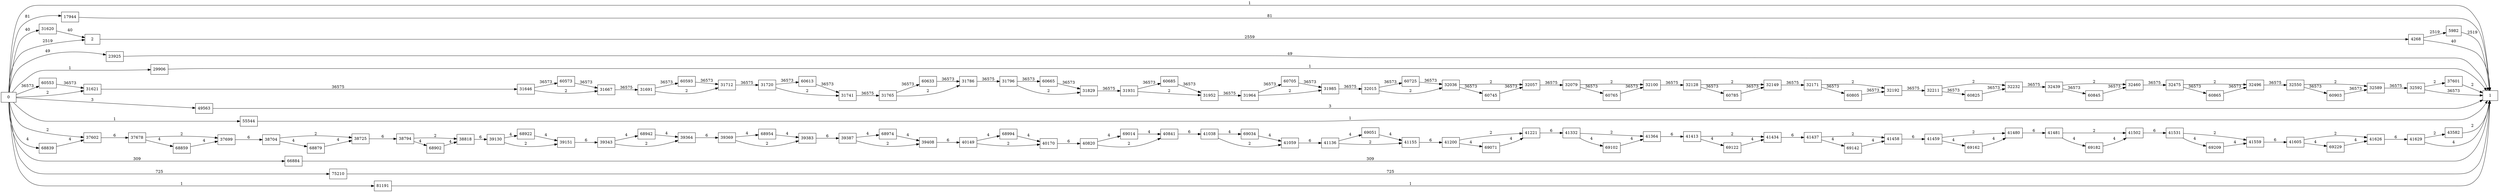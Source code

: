 digraph {
	graph [rankdir=LR]
	node [shape=rectangle]
	2 -> 4268 [label=2559]
	4268 -> 1 [label=40]
	4268 -> 5982 [label=2519]
	5982 -> 1 [label=2519]
	17944 -> 1 [label=81]
	23925 -> 1 [label=49]
	29906 -> 1 [label=1]
	31620 -> 2 [label=40]
	31621 -> 31646 [label=36575]
	31646 -> 31667 [label=2]
	31646 -> 60573 [label=36573]
	31667 -> 31691 [label=36575]
	31691 -> 31712 [label=2]
	31691 -> 60593 [label=36573]
	31712 -> 31720 [label=36575]
	31720 -> 31741 [label=2]
	31720 -> 60613 [label=36573]
	31741 -> 31765 [label=36575]
	31765 -> 31786 [label=2]
	31765 -> 60633 [label=36573]
	31786 -> 31796 [label=36575]
	31796 -> 31829 [label=2]
	31796 -> 60665 [label=36573]
	31829 -> 31931 [label=36575]
	31931 -> 31952 [label=2]
	31931 -> 60685 [label=36573]
	31952 -> 31964 [label=36575]
	31964 -> 31985 [label=2]
	31964 -> 60705 [label=36573]
	31985 -> 32015 [label=36575]
	32015 -> 32036 [label=2]
	32015 -> 60725 [label=36573]
	32036 -> 32057 [label=2]
	32036 -> 60745 [label=36573]
	32057 -> 32079 [label=36575]
	32079 -> 32100 [label=2]
	32079 -> 60765 [label=36573]
	32100 -> 32128 [label=36575]
	32128 -> 32149 [label=2]
	32128 -> 60785 [label=36573]
	32149 -> 32171 [label=36575]
	32171 -> 32192 [label=2]
	32171 -> 60805 [label=36573]
	32192 -> 32211 [label=36575]
	32211 -> 32232 [label=2]
	32211 -> 60825 [label=36573]
	32232 -> 32439 [label=36575]
	32439 -> 32460 [label=2]
	32439 -> 60845 [label=36573]
	32460 -> 32475 [label=36575]
	32475 -> 32496 [label=2]
	32475 -> 60865 [label=36573]
	32496 -> 32550 [label=36575]
	32550 -> 32589 [label=2]
	32550 -> 60903 [label=36573]
	32589 -> 32592 [label=36575]
	32592 -> 1 [label=36573]
	32592 -> 37601 [label=2]
	37601 -> 1 [label=2]
	37602 -> 37678 [label=6]
	37678 -> 37699 [label=2]
	37678 -> 68859 [label=4]
	37699 -> 38704 [label=6]
	38704 -> 38725 [label=2]
	38704 -> 68879 [label=4]
	38725 -> 38794 [label=6]
	38794 -> 38818 [label=2]
	38794 -> 68902 [label=4]
	38818 -> 39130 [label=6]
	39130 -> 39151 [label=2]
	39130 -> 68922 [label=4]
	39151 -> 39343 [label=6]
	39343 -> 39364 [label=2]
	39343 -> 68942 [label=4]
	39364 -> 39369 [label=6]
	39369 -> 39383 [label=2]
	39369 -> 68954 [label=4]
	39383 -> 39387 [label=6]
	39387 -> 39408 [label=2]
	39387 -> 68974 [label=4]
	39408 -> 40149 [label=6]
	40149 -> 40170 [label=2]
	40149 -> 68994 [label=4]
	40170 -> 40820 [label=6]
	40820 -> 40841 [label=2]
	40820 -> 69014 [label=4]
	40841 -> 41038 [label=6]
	41038 -> 41059 [label=2]
	41038 -> 69034 [label=4]
	41059 -> 41136 [label=6]
	41136 -> 41155 [label=2]
	41136 -> 69051 [label=4]
	41155 -> 41200 [label=6]
	41200 -> 41221 [label=2]
	41200 -> 69071 [label=4]
	41221 -> 41332 [label=6]
	41332 -> 41364 [label=2]
	41332 -> 69102 [label=4]
	41364 -> 41413 [label=6]
	41413 -> 41434 [label=2]
	41413 -> 69122 [label=4]
	41434 -> 41437 [label=6]
	41437 -> 41458 [label=2]
	41437 -> 69142 [label=4]
	41458 -> 41459 [label=6]
	41459 -> 41480 [label=2]
	41459 -> 69162 [label=4]
	41480 -> 41481 [label=6]
	41481 -> 41502 [label=2]
	41481 -> 69182 [label=4]
	41502 -> 41531 [label=6]
	41531 -> 41559 [label=2]
	41531 -> 69209 [label=4]
	41559 -> 41605 [label=6]
	41605 -> 41626 [label=2]
	41605 -> 69229 [label=4]
	41626 -> 41629 [label=6]
	41629 -> 1 [label=4]
	41629 -> 43582 [label=2]
	43582 -> 1 [label=2]
	49563 -> 1 [label=3]
	55544 -> 1 [label=1]
	60553 -> 31621 [label=36573]
	60573 -> 31667 [label=36573]
	60593 -> 31712 [label=36573]
	60613 -> 31741 [label=36573]
	60633 -> 31786 [label=36573]
	60665 -> 31829 [label=36573]
	60685 -> 31952 [label=36573]
	60705 -> 31985 [label=36573]
	60725 -> 32036 [label=36573]
	60745 -> 32057 [label=36573]
	60765 -> 32100 [label=36573]
	60785 -> 32149 [label=36573]
	60805 -> 32192 [label=36573]
	60825 -> 32232 [label=36573]
	60845 -> 32460 [label=36573]
	60865 -> 32496 [label=36573]
	60903 -> 32589 [label=36573]
	66884 -> 1 [label=309]
	68839 -> 37602 [label=4]
	68859 -> 37699 [label=4]
	68879 -> 38725 [label=4]
	68902 -> 38818 [label=4]
	68922 -> 39151 [label=4]
	68942 -> 39364 [label=4]
	68954 -> 39383 [label=4]
	68974 -> 39408 [label=4]
	68994 -> 40170 [label=4]
	69014 -> 40841 [label=4]
	69034 -> 41059 [label=4]
	69051 -> 41155 [label=4]
	69071 -> 41221 [label=4]
	69102 -> 41364 [label=4]
	69122 -> 41434 [label=4]
	69142 -> 41458 [label=4]
	69162 -> 41480 [label=4]
	69182 -> 41502 [label=4]
	69209 -> 41559 [label=4]
	69229 -> 41626 [label=4]
	75210 -> 1 [label=725]
	81191 -> 1 [label=1]
	0 -> 2 [label=2519]
	0 -> 31621 [label=2]
	0 -> 37602 [label=2]
	0 -> 1 [label=1]
	0 -> 17944 [label=81]
	0 -> 23925 [label=49]
	0 -> 29906 [label=1]
	0 -> 31620 [label=40]
	0 -> 49563 [label=3]
	0 -> 55544 [label=1]
	0 -> 60553 [label=36573]
	0 -> 66884 [label=309]
	0 -> 68839 [label=4]
	0 -> 75210 [label=725]
	0 -> 81191 [label=1]
}
